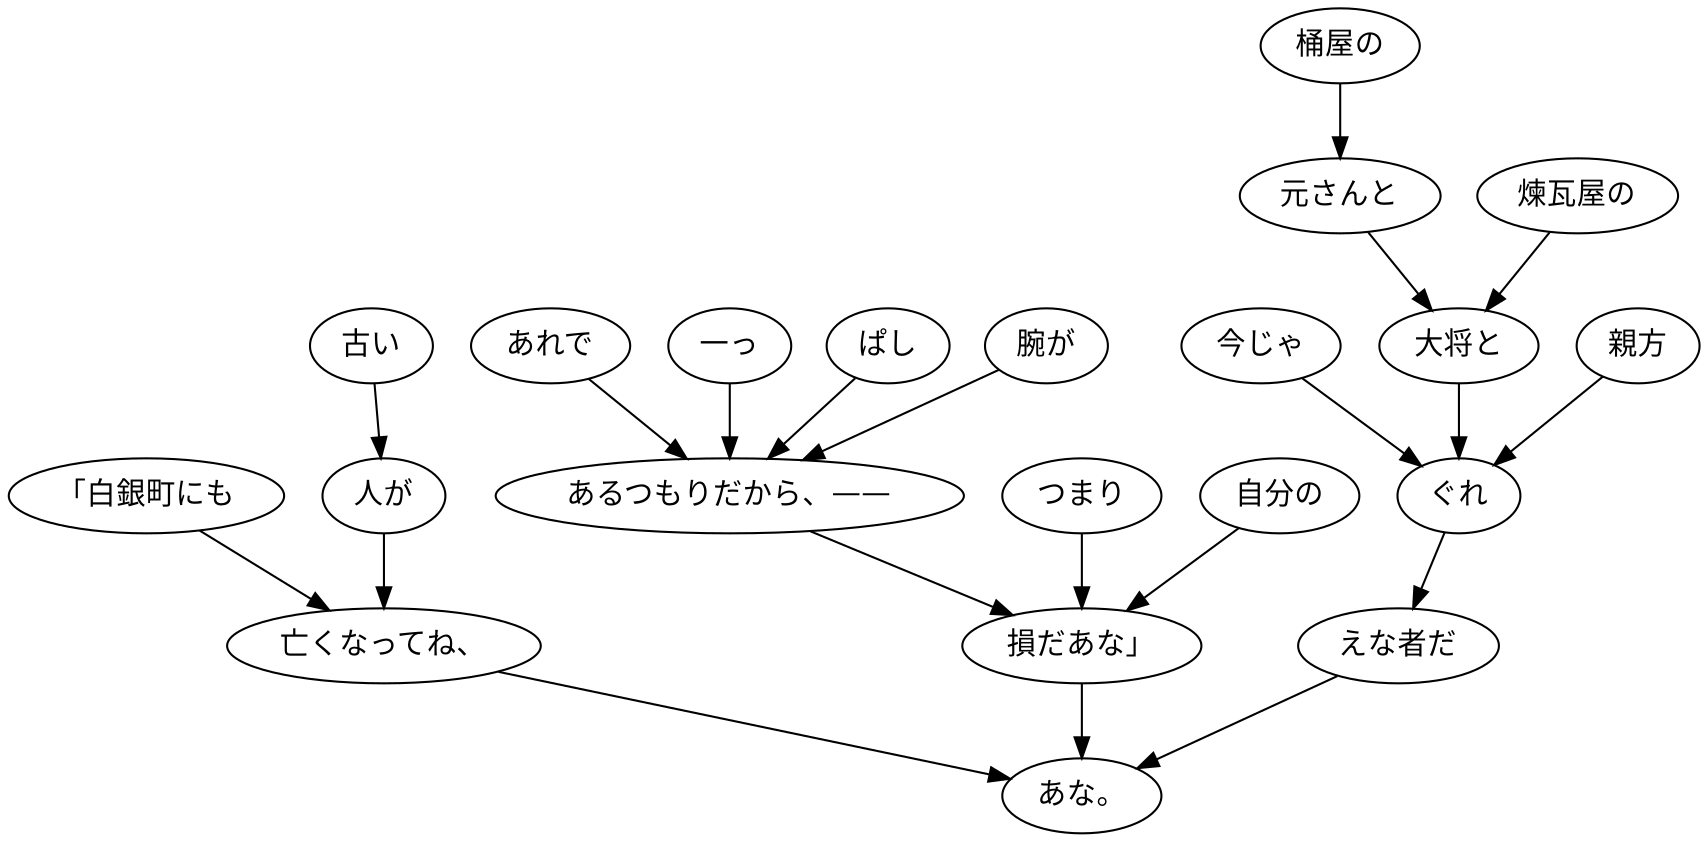 digraph graph4390 {
	node0 [label="あれで"];
	node1 [label="一っ"];
	node2 [label="ぱし"];
	node3 [label="腕が"];
	node4 [label="あるつもりだから、——"];
	node5 [label="つまり"];
	node6 [label="自分の"];
	node7 [label="損だあな」"];
	node8 [label="「白銀町にも"];
	node9 [label="古い"];
	node10 [label="人が"];
	node11 [label="亡くなってね、"];
	node12 [label="今じゃ"];
	node13 [label="桶屋の"];
	node14 [label="元さんと"];
	node15 [label="煉瓦屋の"];
	node16 [label="大将と"];
	node17 [label="親方"];
	node18 [label="ぐれ"];
	node19 [label="えな者だ"];
	node20 [label="あな。"];
	node0 -> node4;
	node1 -> node4;
	node2 -> node4;
	node3 -> node4;
	node4 -> node7;
	node5 -> node7;
	node6 -> node7;
	node7 -> node20;
	node8 -> node11;
	node9 -> node10;
	node10 -> node11;
	node11 -> node20;
	node12 -> node18;
	node13 -> node14;
	node14 -> node16;
	node15 -> node16;
	node16 -> node18;
	node17 -> node18;
	node18 -> node19;
	node19 -> node20;
}
